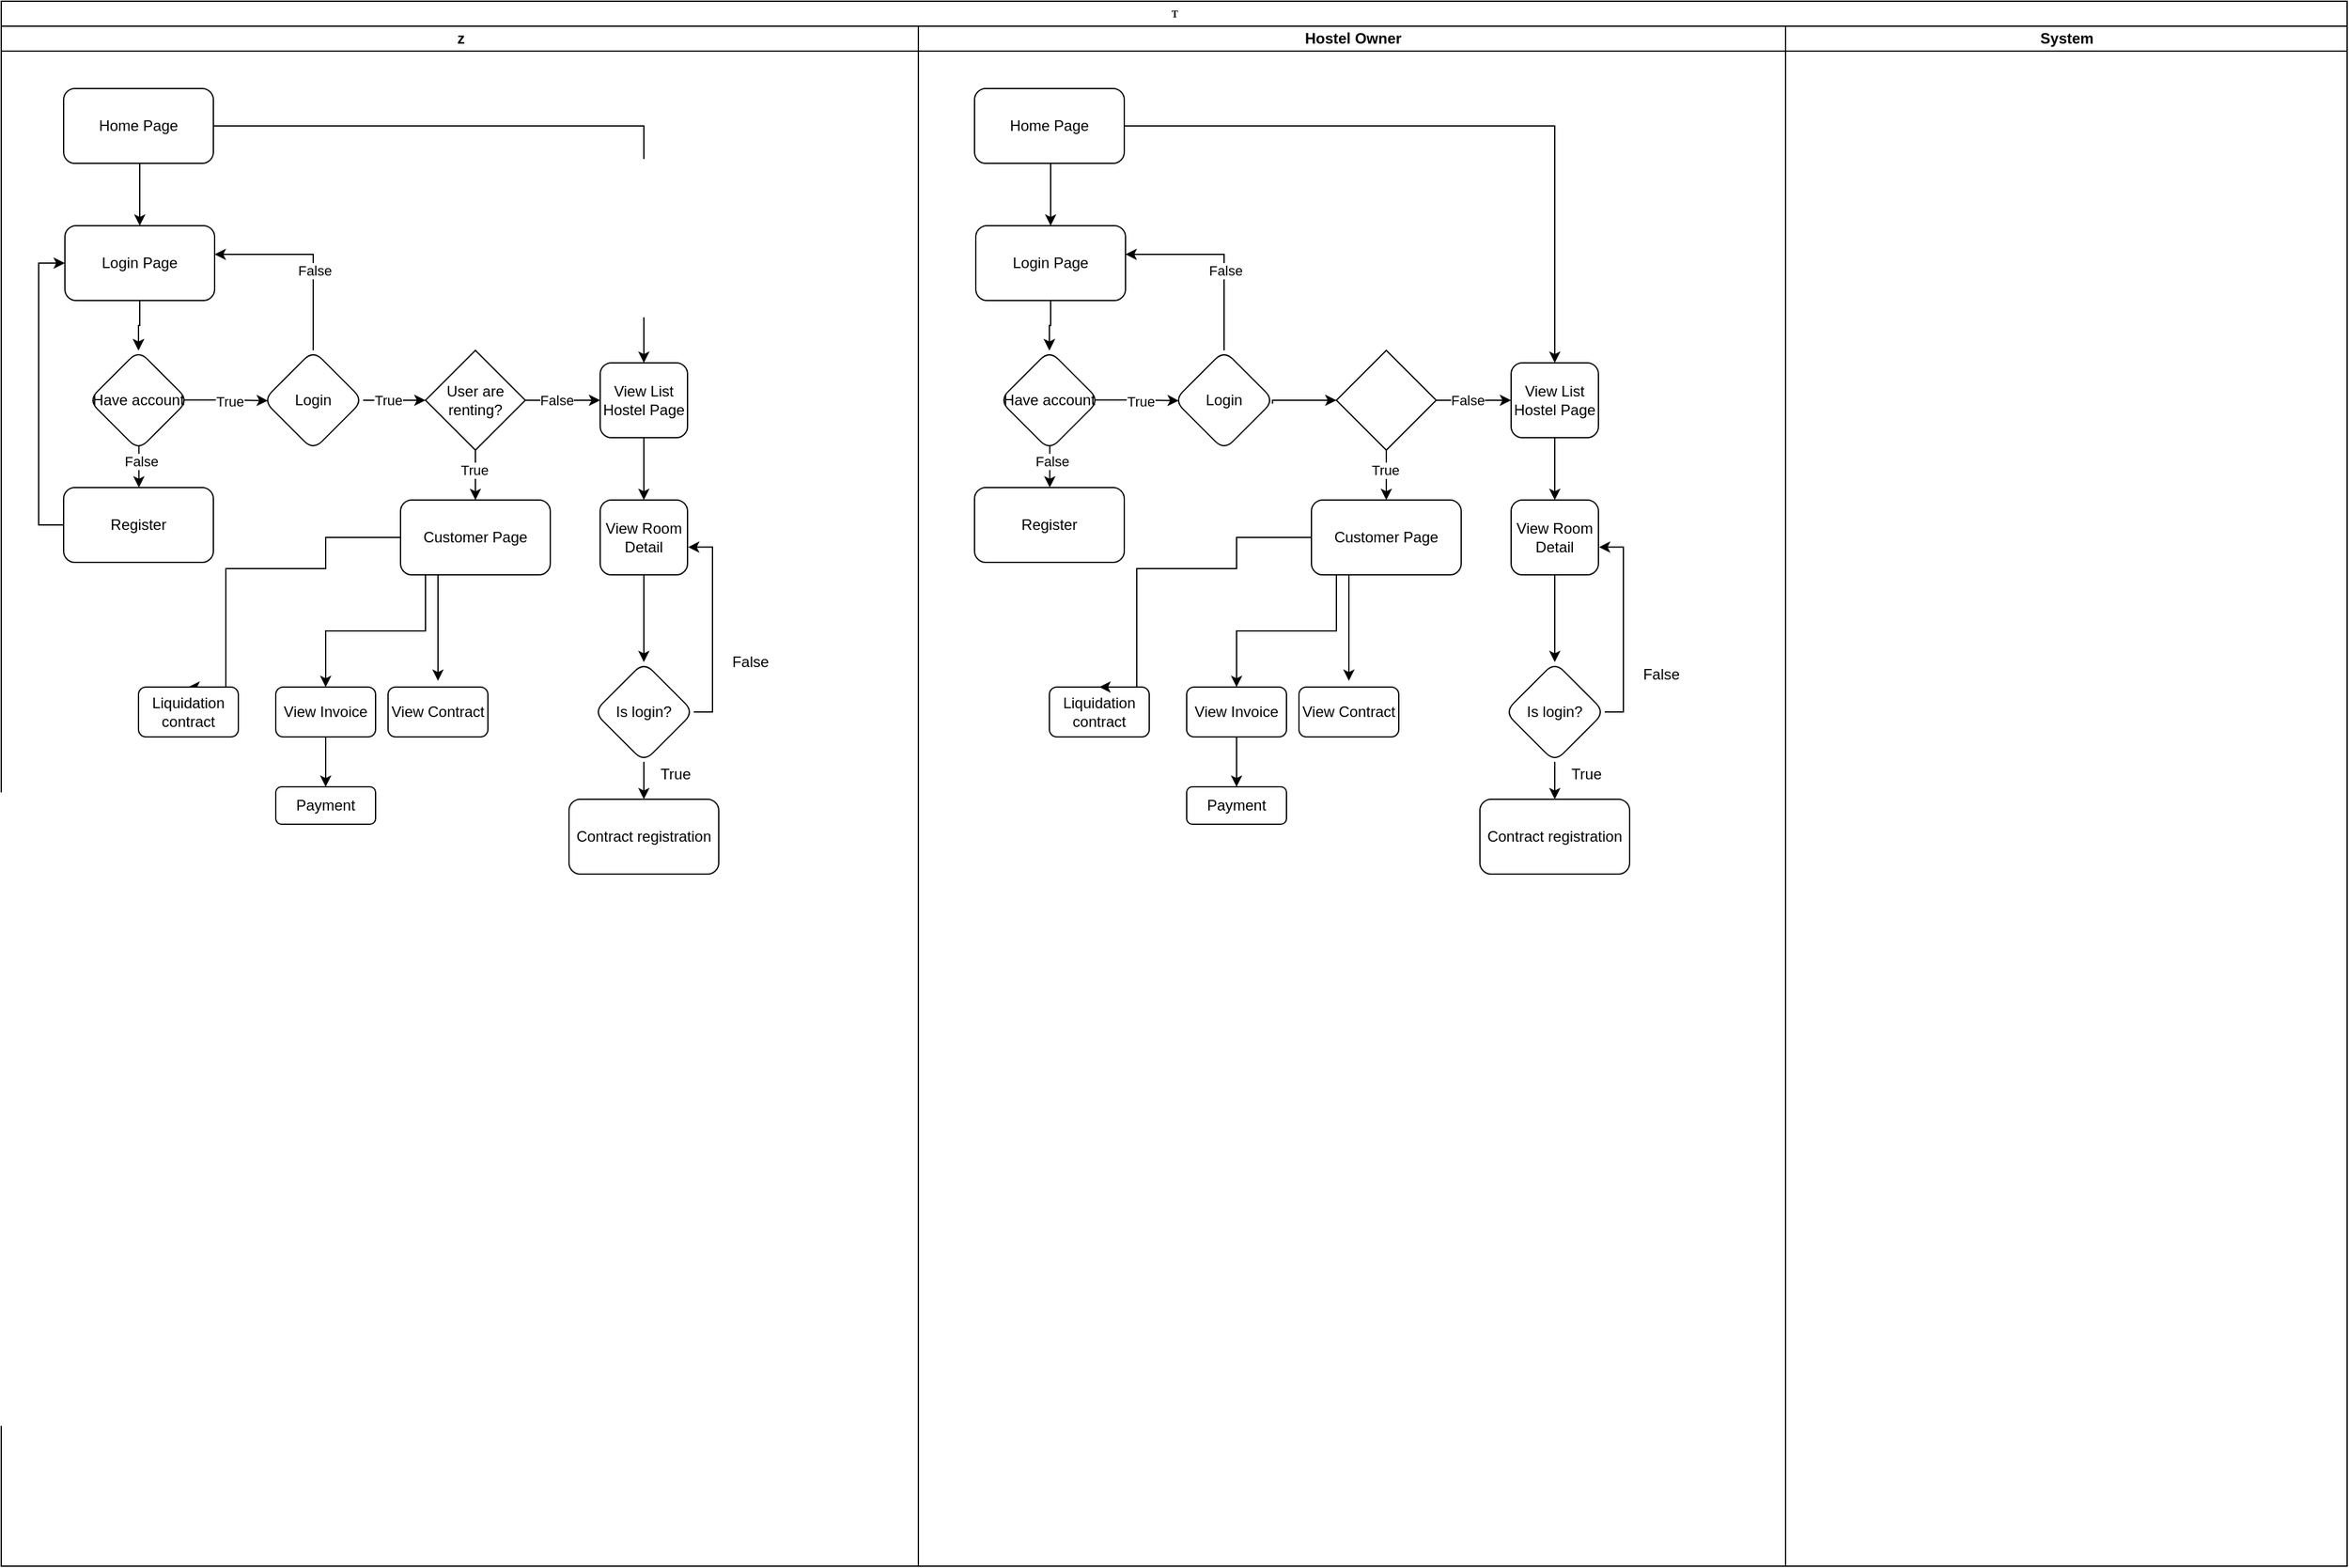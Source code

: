 <mxfile version="18.1.3" type="github">
  <diagram name="Page-1" id="74e2e168-ea6b-b213-b513-2b3c1d86103e">
    <mxGraphModel dx="1597" dy="855" grid="1" gridSize="10" guides="1" tooltips="1" connect="1" arrows="1" fold="1" page="1" pageScale="1" pageWidth="1100" pageHeight="850" background="none" math="0" shadow="0">
      <root>
        <mxCell id="0" />
        <mxCell id="1" parent="0" />
        <mxCell id="77e6c97f196da883-1" value="T" style="swimlane;html=1;childLayout=stackLayout;startSize=20;rounded=0;shadow=0;labelBackgroundColor=none;strokeWidth=1;fontFamily=Verdana;fontSize=8;align=center;" parent="1" vertex="1">
          <mxGeometry x="60" y="70" width="1880" height="1255" as="geometry" />
        </mxCell>
        <mxCell id="77e6c97f196da883-2" value="z" style="swimlane;html=1;startSize=20;" parent="77e6c97f196da883-1" vertex="1">
          <mxGeometry y="20" width="735" height="1235" as="geometry" />
        </mxCell>
        <mxCell id="9BARUu-tl_-qh7yAwLgt-4" value="" style="edgeStyle=orthogonalEdgeStyle;rounded=0;orthogonalLoop=1;jettySize=auto;html=1;" edge="1" parent="77e6c97f196da883-2" source="9BARUu-tl_-qh7yAwLgt-2" target="9BARUu-tl_-qh7yAwLgt-3">
          <mxGeometry relative="1" as="geometry">
            <Array as="points">
              <mxPoint x="111" y="125" />
              <mxPoint x="111" y="125" />
            </Array>
          </mxGeometry>
        </mxCell>
        <mxCell id="9BARUu-tl_-qh7yAwLgt-33" style="edgeStyle=orthogonalEdgeStyle;rounded=0;orthogonalLoop=1;jettySize=auto;html=1;entryX=0.5;entryY=0;entryDx=0;entryDy=0;exitX=1;exitY=0.5;exitDx=0;exitDy=0;verticalAlign=middle;horizontal=0;" edge="1" parent="77e6c97f196da883-2" source="9BARUu-tl_-qh7yAwLgt-2" target="9BARUu-tl_-qh7yAwLgt-26">
          <mxGeometry relative="1" as="geometry" />
        </mxCell>
        <mxCell id="9BARUu-tl_-qh7yAwLgt-2" value="Home Page" style="rounded=1;whiteSpace=wrap;html=1;" vertex="1" parent="77e6c97f196da883-2">
          <mxGeometry x="50" y="50" width="120" height="60" as="geometry" />
        </mxCell>
        <mxCell id="9BARUu-tl_-qh7yAwLgt-11" value="" style="edgeStyle=orthogonalEdgeStyle;rounded=0;orthogonalLoop=1;jettySize=auto;html=1;" edge="1" parent="77e6c97f196da883-2" source="9BARUu-tl_-qh7yAwLgt-3" target="9BARUu-tl_-qh7yAwLgt-10">
          <mxGeometry relative="1" as="geometry" />
        </mxCell>
        <mxCell id="9BARUu-tl_-qh7yAwLgt-18" value="" style="edgeStyle=orthogonalEdgeStyle;rounded=0;orthogonalLoop=1;jettySize=auto;html=1;" edge="1" parent="77e6c97f196da883-2" source="9BARUu-tl_-qh7yAwLgt-3" target="9BARUu-tl_-qh7yAwLgt-10">
          <mxGeometry relative="1" as="geometry" />
        </mxCell>
        <mxCell id="9BARUu-tl_-qh7yAwLgt-3" value="Login Page" style="whiteSpace=wrap;html=1;rounded=1;" vertex="1" parent="77e6c97f196da883-2">
          <mxGeometry x="51" y="160" width="120" height="60" as="geometry" />
        </mxCell>
        <mxCell id="9BARUu-tl_-qh7yAwLgt-15" value="" style="edgeStyle=orthogonalEdgeStyle;rounded=0;orthogonalLoop=1;jettySize=auto;html=1;exitX=0.95;exitY=0.497;exitDx=0;exitDy=0;exitPerimeter=0;entryX=0.046;entryY=0.504;entryDx=0;entryDy=0;entryPerimeter=0;" edge="1" parent="77e6c97f196da883-2" source="9BARUu-tl_-qh7yAwLgt-10" target="9BARUu-tl_-qh7yAwLgt-14">
          <mxGeometry relative="1" as="geometry">
            <Array as="points" />
          </mxGeometry>
        </mxCell>
        <mxCell id="9BARUu-tl_-qh7yAwLgt-89" value="True" style="edgeLabel;html=1;align=center;verticalAlign=middle;resizable=0;points=[];" vertex="1" connectable="0" parent="9BARUu-tl_-qh7yAwLgt-15">
          <mxGeometry x="0.094" relative="1" as="geometry">
            <mxPoint as="offset" />
          </mxGeometry>
        </mxCell>
        <mxCell id="9BARUu-tl_-qh7yAwLgt-17" value="" style="edgeStyle=orthogonalEdgeStyle;rounded=0;orthogonalLoop=1;jettySize=auto;html=1;exitX=0.504;exitY=0.955;exitDx=0;exitDy=0;exitPerimeter=0;" edge="1" parent="77e6c97f196da883-2" source="9BARUu-tl_-qh7yAwLgt-10" target="9BARUu-tl_-qh7yAwLgt-16">
          <mxGeometry relative="1" as="geometry">
            <Array as="points">
              <mxPoint x="110" y="345" />
              <mxPoint x="110" y="345" />
            </Array>
          </mxGeometry>
        </mxCell>
        <mxCell id="9BARUu-tl_-qh7yAwLgt-91" value="False" style="edgeLabel;html=1;align=center;verticalAlign=middle;resizable=0;points=[];" vertex="1" connectable="0" parent="9BARUu-tl_-qh7yAwLgt-17">
          <mxGeometry x="-0.248" y="1" relative="1" as="geometry">
            <mxPoint as="offset" />
          </mxGeometry>
        </mxCell>
        <mxCell id="9BARUu-tl_-qh7yAwLgt-10" value="Have account" style="rhombus;whiteSpace=wrap;html=1;rounded=1;" vertex="1" parent="77e6c97f196da883-2">
          <mxGeometry x="70" y="260" width="80" height="80" as="geometry" />
        </mxCell>
        <mxCell id="9BARUu-tl_-qh7yAwLgt-138" style="edgeStyle=entityRelationEdgeStyle;rounded=0;orthogonalLoop=1;jettySize=auto;html=1;exitX=1;exitY=0.5;exitDx=0;exitDy=0;entryX=0;entryY=0.5;entryDx=0;entryDy=0;" edge="1" parent="77e6c97f196da883-2" source="9BARUu-tl_-qh7yAwLgt-14" target="9BARUu-tl_-qh7yAwLgt-37">
          <mxGeometry relative="1" as="geometry">
            <mxPoint x="280" y="300" as="sourcePoint" />
          </mxGeometry>
        </mxCell>
        <mxCell id="9BARUu-tl_-qh7yAwLgt-139" value="True" style="edgeLabel;html=1;align=center;verticalAlign=middle;resizable=0;points=[];" vertex="1" connectable="0" parent="9BARUu-tl_-qh7yAwLgt-138">
          <mxGeometry x="-0.798" y="2" relative="1" as="geometry">
            <mxPoint x="13" y="2" as="offset" />
          </mxGeometry>
        </mxCell>
        <mxCell id="9BARUu-tl_-qh7yAwLgt-14" value="Login" style="rhombus;whiteSpace=wrap;html=1;rounded=1;" vertex="1" parent="77e6c97f196da883-2">
          <mxGeometry x="210" y="260" width="80" height="80" as="geometry" />
        </mxCell>
        <mxCell id="9BARUu-tl_-qh7yAwLgt-25" style="edgeStyle=orthogonalEdgeStyle;rounded=0;orthogonalLoop=1;jettySize=auto;html=1;entryX=0;entryY=0.5;entryDx=0;entryDy=0;" edge="1" parent="77e6c97f196da883-2" source="9BARUu-tl_-qh7yAwLgt-16" target="9BARUu-tl_-qh7yAwLgt-3">
          <mxGeometry relative="1" as="geometry">
            <mxPoint x="50" y="200" as="targetPoint" />
            <Array as="points">
              <mxPoint x="30" y="400" />
              <mxPoint x="30" y="190" />
            </Array>
          </mxGeometry>
        </mxCell>
        <mxCell id="9BARUu-tl_-qh7yAwLgt-16" value="Register" style="whiteSpace=wrap;html=1;rounded=1;" vertex="1" parent="77e6c97f196da883-2">
          <mxGeometry x="50" y="370" width="120" height="60" as="geometry" />
        </mxCell>
        <mxCell id="9BARUu-tl_-qh7yAwLgt-53" value="" style="rounded=0;orthogonalLoop=1;jettySize=auto;html=1;edgeStyle=orthogonalEdgeStyle;curved=1;" edge="1" parent="77e6c97f196da883-2" source="9BARUu-tl_-qh7yAwLgt-26" target="9BARUu-tl_-qh7yAwLgt-52">
          <mxGeometry relative="1" as="geometry" />
        </mxCell>
        <mxCell id="9BARUu-tl_-qh7yAwLgt-26" value="View List Hostel Page" style="whiteSpace=wrap;html=1;rounded=1;" vertex="1" parent="77e6c97f196da883-2">
          <mxGeometry x="480" y="270" width="70" height="60" as="geometry" />
        </mxCell>
        <mxCell id="9BARUu-tl_-qh7yAwLgt-31" style="edgeStyle=orthogonalEdgeStyle;rounded=0;orthogonalLoop=1;jettySize=auto;html=1;exitX=0.5;exitY=0;exitDx=0;exitDy=0;" edge="1" parent="77e6c97f196da883-2" source="9BARUu-tl_-qh7yAwLgt-14" target="9BARUu-tl_-qh7yAwLgt-3">
          <mxGeometry relative="1" as="geometry">
            <mxPoint x="250" y="190" as="targetPoint" />
            <Array as="points">
              <mxPoint x="250" y="183" />
            </Array>
          </mxGeometry>
        </mxCell>
        <mxCell id="9BARUu-tl_-qh7yAwLgt-82" value="False" style="edgeLabel;html=1;align=center;verticalAlign=middle;resizable=0;points=[];" vertex="1" connectable="0" parent="9BARUu-tl_-qh7yAwLgt-31">
          <mxGeometry x="-0.182" y="-1" relative="1" as="geometry">
            <mxPoint as="offset" />
          </mxGeometry>
        </mxCell>
        <mxCell id="9BARUu-tl_-qh7yAwLgt-42" value="" style="edgeStyle=orthogonalEdgeStyle;rounded=0;orthogonalLoop=1;jettySize=auto;html=1;" edge="1" parent="77e6c97f196da883-2" source="9BARUu-tl_-qh7yAwLgt-37" target="9BARUu-tl_-qh7yAwLgt-41">
          <mxGeometry relative="1" as="geometry">
            <Array as="points">
              <mxPoint x="380" y="345" />
              <mxPoint x="380" y="345" />
            </Array>
          </mxGeometry>
        </mxCell>
        <mxCell id="9BARUu-tl_-qh7yAwLgt-94" value="True" style="edgeLabel;html=1;align=center;verticalAlign=middle;resizable=0;points=[];" vertex="1" connectable="0" parent="9BARUu-tl_-qh7yAwLgt-42">
          <mxGeometry x="-0.219" y="-1" relative="1" as="geometry">
            <mxPoint as="offset" />
          </mxGeometry>
        </mxCell>
        <mxCell id="9BARUu-tl_-qh7yAwLgt-48" value="" style="edgeStyle=orthogonalEdgeStyle;rounded=0;orthogonalLoop=1;jettySize=auto;html=1;" edge="1" parent="77e6c97f196da883-2" source="9BARUu-tl_-qh7yAwLgt-37">
          <mxGeometry relative="1" as="geometry">
            <mxPoint x="480" y="300" as="targetPoint" />
          </mxGeometry>
        </mxCell>
        <mxCell id="9BARUu-tl_-qh7yAwLgt-93" value="False" style="edgeLabel;html=1;align=center;verticalAlign=middle;resizable=0;points=[];" vertex="1" connectable="0" parent="9BARUu-tl_-qh7yAwLgt-48">
          <mxGeometry x="-0.175" relative="1" as="geometry">
            <mxPoint as="offset" />
          </mxGeometry>
        </mxCell>
        <mxCell id="9BARUu-tl_-qh7yAwLgt-37" value="User are renting?" style="rhombus;whiteSpace=wrap;html=1;" vertex="1" parent="77e6c97f196da883-2">
          <mxGeometry x="340" y="260" width="80" height="80" as="geometry" />
        </mxCell>
        <mxCell id="9BARUu-tl_-qh7yAwLgt-68" value="" style="edgeStyle=orthogonalEdgeStyle;rounded=0;orthogonalLoop=1;jettySize=auto;html=1;entryX=0.5;entryY=0;entryDx=0;entryDy=0;" edge="1" parent="77e6c97f196da883-2" source="9BARUu-tl_-qh7yAwLgt-41" target="9BARUu-tl_-qh7yAwLgt-72">
          <mxGeometry relative="1" as="geometry">
            <mxPoint x="210" y="485" as="targetPoint" />
            <Array as="points">
              <mxPoint x="260" y="410" />
              <mxPoint x="260" y="435" />
              <mxPoint x="180" y="435" />
            </Array>
          </mxGeometry>
        </mxCell>
        <mxCell id="9BARUu-tl_-qh7yAwLgt-75" value="" style="edgeStyle=orthogonalEdgeStyle;rounded=0;orthogonalLoop=1;jettySize=auto;html=1;" edge="1" parent="77e6c97f196da883-2" source="9BARUu-tl_-qh7yAwLgt-41">
          <mxGeometry relative="1" as="geometry">
            <mxPoint x="350" y="525" as="targetPoint" />
            <Array as="points">
              <mxPoint x="350" y="525" />
            </Array>
          </mxGeometry>
        </mxCell>
        <mxCell id="9BARUu-tl_-qh7yAwLgt-76" style="edgeStyle=orthogonalEdgeStyle;rounded=0;orthogonalLoop=1;jettySize=auto;html=1;exitX=0.25;exitY=1;exitDx=0;exitDy=0;" edge="1" parent="77e6c97f196da883-2" source="9BARUu-tl_-qh7yAwLgt-41" target="9BARUu-tl_-qh7yAwLgt-67">
          <mxGeometry relative="1" as="geometry">
            <Array as="points">
              <mxPoint x="340" y="440" />
              <mxPoint x="340" y="485" />
              <mxPoint x="260" y="485" />
            </Array>
          </mxGeometry>
        </mxCell>
        <mxCell id="9BARUu-tl_-qh7yAwLgt-41" value="Customer Page" style="rounded=1;whiteSpace=wrap;html=1;" vertex="1" parent="77e6c97f196da883-2">
          <mxGeometry x="320" y="380" width="120" height="60" as="geometry" />
        </mxCell>
        <mxCell id="9BARUu-tl_-qh7yAwLgt-43" value="Payment" style="rounded=1;whiteSpace=wrap;html=1;" vertex="1" parent="77e6c97f196da883-2">
          <mxGeometry x="220" y="610" width="80" height="30" as="geometry" />
        </mxCell>
        <mxCell id="9BARUu-tl_-qh7yAwLgt-57" value="" style="edgeStyle=orthogonalEdgeStyle;rounded=0;orthogonalLoop=1;jettySize=auto;html=1;" edge="1" parent="77e6c97f196da883-2" source="9BARUu-tl_-qh7yAwLgt-52" target="9BARUu-tl_-qh7yAwLgt-56">
          <mxGeometry relative="1" as="geometry" />
        </mxCell>
        <mxCell id="9BARUu-tl_-qh7yAwLgt-52" value="View Room Detail" style="whiteSpace=wrap;html=1;rounded=1;" vertex="1" parent="77e6c97f196da883-2">
          <mxGeometry x="480" y="380" width="70" height="60" as="geometry" />
        </mxCell>
        <mxCell id="9BARUu-tl_-qh7yAwLgt-59" value="" style="edgeStyle=orthogonalEdgeStyle;rounded=0;orthogonalLoop=1;jettySize=auto;html=1;entryX=1.006;entryY=0.63;entryDx=0;entryDy=0;entryPerimeter=0;" edge="1" parent="77e6c97f196da883-2" source="9BARUu-tl_-qh7yAwLgt-56" target="9BARUu-tl_-qh7yAwLgt-52">
          <mxGeometry relative="1" as="geometry">
            <mxPoint x="590" y="415" as="targetPoint" />
            <Array as="points">
              <mxPoint x="570" y="550" />
              <mxPoint x="570" y="418" />
            </Array>
          </mxGeometry>
        </mxCell>
        <mxCell id="9BARUu-tl_-qh7yAwLgt-63" value="" style="edgeStyle=orthogonalEdgeStyle;rounded=0;orthogonalLoop=1;jettySize=auto;html=1;" edge="1" parent="77e6c97f196da883-2" source="9BARUu-tl_-qh7yAwLgt-56" target="9BARUu-tl_-qh7yAwLgt-62">
          <mxGeometry relative="1" as="geometry" />
        </mxCell>
        <mxCell id="9BARUu-tl_-qh7yAwLgt-56" value="Is login?" style="rhombus;whiteSpace=wrap;html=1;rounded=1;" vertex="1" parent="77e6c97f196da883-2">
          <mxGeometry x="475" y="510" width="80" height="80" as="geometry" />
        </mxCell>
        <mxCell id="9BARUu-tl_-qh7yAwLgt-62" value="Contract registration" style="whiteSpace=wrap;html=1;rounded=1;" vertex="1" parent="77e6c97f196da883-2">
          <mxGeometry x="455" y="620" width="120" height="60" as="geometry" />
        </mxCell>
        <mxCell id="9BARUu-tl_-qh7yAwLgt-66" value="True" style="text;html=1;align=center;verticalAlign=middle;resizable=0;points=[];autosize=1;strokeColor=none;fillColor=none;" vertex="1" parent="77e6c97f196da883-2">
          <mxGeometry x="520" y="590" width="40" height="20" as="geometry" />
        </mxCell>
        <mxCell id="9BARUu-tl_-qh7yAwLgt-69" value="" style="edgeStyle=orthogonalEdgeStyle;rounded=0;orthogonalLoop=1;jettySize=auto;html=1;" edge="1" parent="77e6c97f196da883-2" source="9BARUu-tl_-qh7yAwLgt-67" target="9BARUu-tl_-qh7yAwLgt-43">
          <mxGeometry relative="1" as="geometry" />
        </mxCell>
        <mxCell id="9BARUu-tl_-qh7yAwLgt-67" value="View Invoice" style="rounded=1;whiteSpace=wrap;html=1;" vertex="1" parent="77e6c97f196da883-2">
          <mxGeometry x="220" y="530" width="80" height="40" as="geometry" />
        </mxCell>
        <mxCell id="9BARUu-tl_-qh7yAwLgt-71" value="View Contract" style="rounded=1;whiteSpace=wrap;html=1;" vertex="1" parent="77e6c97f196da883-2">
          <mxGeometry x="310" y="530" width="80" height="40" as="geometry" />
        </mxCell>
        <mxCell id="9BARUu-tl_-qh7yAwLgt-72" value="Liquidation contract" style="rounded=1;whiteSpace=wrap;html=1;" vertex="1" parent="77e6c97f196da883-2">
          <mxGeometry x="110" y="530" width="80" height="40" as="geometry" />
        </mxCell>
        <mxCell id="77e6c97f196da883-3" value="Hostel Owner" style="swimlane;html=1;startSize=20;" parent="77e6c97f196da883-1" vertex="1">
          <mxGeometry x="735" y="20" width="695" height="1235" as="geometry" />
        </mxCell>
        <mxCell id="9BARUu-tl_-qh7yAwLgt-100" value="Home Page" style="rounded=1;whiteSpace=wrap;html=1;" vertex="1" parent="77e6c97f196da883-3">
          <mxGeometry x="45" y="50" width="120" height="60" as="geometry" />
        </mxCell>
        <mxCell id="9BARUu-tl_-qh7yAwLgt-103" value="Login Page" style="whiteSpace=wrap;html=1;rounded=1;" vertex="1" parent="77e6c97f196da883-3">
          <mxGeometry x="46" y="160" width="120" height="60" as="geometry" />
        </mxCell>
        <mxCell id="9BARUu-tl_-qh7yAwLgt-98" value="" style="edgeStyle=orthogonalEdgeStyle;rounded=0;orthogonalLoop=1;jettySize=auto;html=1;" edge="1" parent="77e6c97f196da883-3" source="9BARUu-tl_-qh7yAwLgt-100" target="9BARUu-tl_-qh7yAwLgt-103">
          <mxGeometry relative="1" as="geometry">
            <Array as="points">
              <mxPoint x="106" y="125" />
              <mxPoint x="106" y="125" />
            </Array>
          </mxGeometry>
        </mxCell>
        <mxCell id="9BARUu-tl_-qh7yAwLgt-108" value="Have account" style="rhombus;whiteSpace=wrap;html=1;rounded=1;" vertex="1" parent="77e6c97f196da883-3">
          <mxGeometry x="65" y="260" width="80" height="80" as="geometry" />
        </mxCell>
        <mxCell id="9BARUu-tl_-qh7yAwLgt-101" value="" style="edgeStyle=orthogonalEdgeStyle;rounded=0;orthogonalLoop=1;jettySize=auto;html=1;" edge="1" parent="77e6c97f196da883-3" source="9BARUu-tl_-qh7yAwLgt-103" target="9BARUu-tl_-qh7yAwLgt-108">
          <mxGeometry relative="1" as="geometry" />
        </mxCell>
        <mxCell id="9BARUu-tl_-qh7yAwLgt-102" value="" style="edgeStyle=orthogonalEdgeStyle;rounded=0;orthogonalLoop=1;jettySize=auto;html=1;" edge="1" parent="77e6c97f196da883-3" source="9BARUu-tl_-qh7yAwLgt-103" target="9BARUu-tl_-qh7yAwLgt-108">
          <mxGeometry relative="1" as="geometry" />
        </mxCell>
        <mxCell id="9BARUu-tl_-qh7yAwLgt-109" value="Login" style="rhombus;whiteSpace=wrap;html=1;rounded=1;" vertex="1" parent="77e6c97f196da883-3">
          <mxGeometry x="205" y="260" width="80" height="80" as="geometry" />
        </mxCell>
        <mxCell id="9BARUu-tl_-qh7yAwLgt-104" value="" style="edgeStyle=orthogonalEdgeStyle;rounded=0;orthogonalLoop=1;jettySize=auto;html=1;exitX=0.95;exitY=0.497;exitDx=0;exitDy=0;exitPerimeter=0;entryX=0.046;entryY=0.504;entryDx=0;entryDy=0;entryPerimeter=0;" edge="1" parent="77e6c97f196da883-3" source="9BARUu-tl_-qh7yAwLgt-108" target="9BARUu-tl_-qh7yAwLgt-109">
          <mxGeometry relative="1" as="geometry">
            <Array as="points" />
          </mxGeometry>
        </mxCell>
        <mxCell id="9BARUu-tl_-qh7yAwLgt-105" value="True" style="edgeLabel;html=1;align=center;verticalAlign=middle;resizable=0;points=[];" vertex="1" connectable="0" parent="9BARUu-tl_-qh7yAwLgt-104">
          <mxGeometry x="0.094" relative="1" as="geometry">
            <mxPoint as="offset" />
          </mxGeometry>
        </mxCell>
        <mxCell id="9BARUu-tl_-qh7yAwLgt-110" value="Register" style="whiteSpace=wrap;html=1;rounded=1;" vertex="1" parent="77e6c97f196da883-3">
          <mxGeometry x="45" y="370" width="120" height="60" as="geometry" />
        </mxCell>
        <mxCell id="9BARUu-tl_-qh7yAwLgt-106" value="" style="edgeStyle=orthogonalEdgeStyle;rounded=0;orthogonalLoop=1;jettySize=auto;html=1;exitX=0.504;exitY=0.955;exitDx=0;exitDy=0;exitPerimeter=0;" edge="1" parent="77e6c97f196da883-3" source="9BARUu-tl_-qh7yAwLgt-108" target="9BARUu-tl_-qh7yAwLgt-110">
          <mxGeometry relative="1" as="geometry">
            <Array as="points">
              <mxPoint x="105" y="345" />
              <mxPoint x="105" y="345" />
            </Array>
          </mxGeometry>
        </mxCell>
        <mxCell id="9BARUu-tl_-qh7yAwLgt-107" value="False" style="edgeLabel;html=1;align=center;verticalAlign=middle;resizable=0;points=[];" vertex="1" connectable="0" parent="9BARUu-tl_-qh7yAwLgt-106">
          <mxGeometry x="-0.248" y="1" relative="1" as="geometry">
            <mxPoint as="offset" />
          </mxGeometry>
        </mxCell>
        <mxCell id="9BARUu-tl_-qh7yAwLgt-112" value="View List Hostel Page" style="whiteSpace=wrap;html=1;rounded=1;" vertex="1" parent="77e6c97f196da883-3">
          <mxGeometry x="475" y="270" width="70" height="60" as="geometry" />
        </mxCell>
        <mxCell id="9BARUu-tl_-qh7yAwLgt-99" style="edgeStyle=orthogonalEdgeStyle;rounded=0;orthogonalLoop=1;jettySize=auto;html=1;entryX=0.5;entryY=0;entryDx=0;entryDy=0;exitX=1;exitY=0.5;exitDx=0;exitDy=0;verticalAlign=middle;horizontal=0;" edge="1" parent="77e6c97f196da883-3" source="9BARUu-tl_-qh7yAwLgt-100" target="9BARUu-tl_-qh7yAwLgt-112">
          <mxGeometry relative="1" as="geometry" />
        </mxCell>
        <mxCell id="9BARUu-tl_-qh7yAwLgt-113" value="" style="edgeStyle=orthogonalEdgeStyle;rounded=0;orthogonalLoop=1;jettySize=auto;html=1;exitX=-0.03;exitY=1.14;exitDx=0;exitDy=0;exitPerimeter=0;" edge="1" parent="77e6c97f196da883-3" target="9BARUu-tl_-qh7yAwLgt-120">
          <mxGeometry relative="1" as="geometry">
            <mxPoint x="283.8" y="302.8" as="sourcePoint" />
            <Array as="points">
              <mxPoint x="284" y="300" />
              <mxPoint x="345" y="300" />
              <mxPoint x="345" y="325" />
            </Array>
          </mxGeometry>
        </mxCell>
        <mxCell id="9BARUu-tl_-qh7yAwLgt-114" style="edgeStyle=orthogonalEdgeStyle;rounded=0;orthogonalLoop=1;jettySize=auto;html=1;exitX=0.5;exitY=0;exitDx=0;exitDy=0;" edge="1" parent="77e6c97f196da883-3" source="9BARUu-tl_-qh7yAwLgt-109" target="9BARUu-tl_-qh7yAwLgt-103">
          <mxGeometry relative="1" as="geometry">
            <mxPoint x="185" y="110" as="targetPoint" />
            <Array as="points">
              <mxPoint x="245" y="183" />
            </Array>
          </mxGeometry>
        </mxCell>
        <mxCell id="9BARUu-tl_-qh7yAwLgt-115" value="False" style="edgeLabel;html=1;align=center;verticalAlign=middle;resizable=0;points=[];" vertex="1" connectable="0" parent="9BARUu-tl_-qh7yAwLgt-114">
          <mxGeometry x="-0.182" y="-1" relative="1" as="geometry">
            <mxPoint as="offset" />
          </mxGeometry>
        </mxCell>
        <mxCell id="9BARUu-tl_-qh7yAwLgt-118" value="" style="edgeStyle=orthogonalEdgeStyle;rounded=0;orthogonalLoop=1;jettySize=auto;html=1;" edge="1" parent="77e6c97f196da883-3" source="9BARUu-tl_-qh7yAwLgt-120">
          <mxGeometry relative="1" as="geometry">
            <mxPoint x="475" y="300" as="targetPoint" />
          </mxGeometry>
        </mxCell>
        <mxCell id="9BARUu-tl_-qh7yAwLgt-119" value="False" style="edgeLabel;html=1;align=center;verticalAlign=middle;resizable=0;points=[];" vertex="1" connectable="0" parent="9BARUu-tl_-qh7yAwLgt-118">
          <mxGeometry x="-0.175" relative="1" as="geometry">
            <mxPoint as="offset" />
          </mxGeometry>
        </mxCell>
        <mxCell id="9BARUu-tl_-qh7yAwLgt-120" value="" style="rhombus;whiteSpace=wrap;html=1;" vertex="1" parent="77e6c97f196da883-3">
          <mxGeometry x="335" y="260" width="80" height="80" as="geometry" />
        </mxCell>
        <mxCell id="9BARUu-tl_-qh7yAwLgt-122" value="" style="edgeStyle=orthogonalEdgeStyle;rounded=0;orthogonalLoop=1;jettySize=auto;html=1;" edge="1" parent="77e6c97f196da883-3" source="9BARUu-tl_-qh7yAwLgt-124">
          <mxGeometry relative="1" as="geometry">
            <mxPoint x="345" y="525" as="targetPoint" />
            <Array as="points">
              <mxPoint x="345" y="525" />
            </Array>
          </mxGeometry>
        </mxCell>
        <mxCell id="9BARUu-tl_-qh7yAwLgt-124" value="Customer Page" style="rounded=1;whiteSpace=wrap;html=1;" vertex="1" parent="77e6c97f196da883-3">
          <mxGeometry x="315" y="380" width="120" height="60" as="geometry" />
        </mxCell>
        <mxCell id="9BARUu-tl_-qh7yAwLgt-116" value="" style="edgeStyle=orthogonalEdgeStyle;rounded=0;orthogonalLoop=1;jettySize=auto;html=1;" edge="1" parent="77e6c97f196da883-3" source="9BARUu-tl_-qh7yAwLgt-120" target="9BARUu-tl_-qh7yAwLgt-124">
          <mxGeometry relative="1" as="geometry">
            <Array as="points">
              <mxPoint x="375" y="345" />
              <mxPoint x="375" y="345" />
            </Array>
          </mxGeometry>
        </mxCell>
        <mxCell id="9BARUu-tl_-qh7yAwLgt-117" value="True" style="edgeLabel;html=1;align=center;verticalAlign=middle;resizable=0;points=[];" vertex="1" connectable="0" parent="9BARUu-tl_-qh7yAwLgt-116">
          <mxGeometry x="-0.219" y="-1" relative="1" as="geometry">
            <mxPoint as="offset" />
          </mxGeometry>
        </mxCell>
        <mxCell id="9BARUu-tl_-qh7yAwLgt-125" value="Payment" style="rounded=1;whiteSpace=wrap;html=1;" vertex="1" parent="77e6c97f196da883-3">
          <mxGeometry x="215" y="610" width="80" height="30" as="geometry" />
        </mxCell>
        <mxCell id="9BARUu-tl_-qh7yAwLgt-127" value="View Room Detail" style="whiteSpace=wrap;html=1;rounded=1;" vertex="1" parent="77e6c97f196da883-3">
          <mxGeometry x="475" y="380" width="70" height="60" as="geometry" />
        </mxCell>
        <mxCell id="9BARUu-tl_-qh7yAwLgt-111" value="" style="rounded=0;orthogonalLoop=1;jettySize=auto;html=1;edgeStyle=orthogonalEdgeStyle;curved=1;" edge="1" parent="77e6c97f196da883-3" source="9BARUu-tl_-qh7yAwLgt-112" target="9BARUu-tl_-qh7yAwLgt-127">
          <mxGeometry relative="1" as="geometry" />
        </mxCell>
        <mxCell id="9BARUu-tl_-qh7yAwLgt-128" value="" style="edgeStyle=orthogonalEdgeStyle;rounded=0;orthogonalLoop=1;jettySize=auto;html=1;entryX=1.006;entryY=0.63;entryDx=0;entryDy=0;entryPerimeter=0;" edge="1" parent="77e6c97f196da883-3" source="9BARUu-tl_-qh7yAwLgt-130" target="9BARUu-tl_-qh7yAwLgt-127">
          <mxGeometry relative="1" as="geometry">
            <mxPoint x="525" y="335" as="targetPoint" />
            <Array as="points">
              <mxPoint x="565" y="550" />
              <mxPoint x="565" y="418" />
            </Array>
          </mxGeometry>
        </mxCell>
        <mxCell id="9BARUu-tl_-qh7yAwLgt-130" value="Is login?" style="rhombus;whiteSpace=wrap;html=1;rounded=1;" vertex="1" parent="77e6c97f196da883-3">
          <mxGeometry x="470" y="510" width="80" height="80" as="geometry" />
        </mxCell>
        <mxCell id="9BARUu-tl_-qh7yAwLgt-126" value="" style="edgeStyle=orthogonalEdgeStyle;rounded=0;orthogonalLoop=1;jettySize=auto;html=1;" edge="1" parent="77e6c97f196da883-3" source="9BARUu-tl_-qh7yAwLgt-127" target="9BARUu-tl_-qh7yAwLgt-130">
          <mxGeometry relative="1" as="geometry" />
        </mxCell>
        <mxCell id="9BARUu-tl_-qh7yAwLgt-131" value="Contract registration" style="whiteSpace=wrap;html=1;rounded=1;" vertex="1" parent="77e6c97f196da883-3">
          <mxGeometry x="450" y="620" width="120" height="60" as="geometry" />
        </mxCell>
        <mxCell id="9BARUu-tl_-qh7yAwLgt-129" value="" style="edgeStyle=orthogonalEdgeStyle;rounded=0;orthogonalLoop=1;jettySize=auto;html=1;" edge="1" parent="77e6c97f196da883-3" source="9BARUu-tl_-qh7yAwLgt-130" target="9BARUu-tl_-qh7yAwLgt-131">
          <mxGeometry relative="1" as="geometry" />
        </mxCell>
        <mxCell id="9BARUu-tl_-qh7yAwLgt-132" value="True" style="text;html=1;align=center;verticalAlign=middle;resizable=0;points=[];autosize=1;strokeColor=none;fillColor=none;" vertex="1" parent="77e6c97f196da883-3">
          <mxGeometry x="515" y="590" width="40" height="20" as="geometry" />
        </mxCell>
        <mxCell id="9BARUu-tl_-qh7yAwLgt-133" value="" style="edgeStyle=orthogonalEdgeStyle;rounded=0;orthogonalLoop=1;jettySize=auto;html=1;" edge="1" parent="77e6c97f196da883-3" source="9BARUu-tl_-qh7yAwLgt-134" target="9BARUu-tl_-qh7yAwLgt-125">
          <mxGeometry relative="1" as="geometry" />
        </mxCell>
        <mxCell id="9BARUu-tl_-qh7yAwLgt-134" value="View Invoice" style="rounded=1;whiteSpace=wrap;html=1;" vertex="1" parent="77e6c97f196da883-3">
          <mxGeometry x="215" y="530" width="80" height="40" as="geometry" />
        </mxCell>
        <mxCell id="9BARUu-tl_-qh7yAwLgt-123" style="edgeStyle=orthogonalEdgeStyle;rounded=0;orthogonalLoop=1;jettySize=auto;html=1;exitX=0.25;exitY=1;exitDx=0;exitDy=0;" edge="1" parent="77e6c97f196da883-3" source="9BARUu-tl_-qh7yAwLgt-124" target="9BARUu-tl_-qh7yAwLgt-134">
          <mxGeometry relative="1" as="geometry">
            <Array as="points">
              <mxPoint x="335" y="440" />
              <mxPoint x="335" y="485" />
              <mxPoint x="255" y="485" />
            </Array>
          </mxGeometry>
        </mxCell>
        <mxCell id="9BARUu-tl_-qh7yAwLgt-135" value="View Contract" style="rounded=1;whiteSpace=wrap;html=1;" vertex="1" parent="77e6c97f196da883-3">
          <mxGeometry x="305" y="530" width="80" height="40" as="geometry" />
        </mxCell>
        <mxCell id="9BARUu-tl_-qh7yAwLgt-136" value="Liquidation contract" style="rounded=1;whiteSpace=wrap;html=1;" vertex="1" parent="77e6c97f196da883-3">
          <mxGeometry x="105" y="530" width="80" height="40" as="geometry" />
        </mxCell>
        <mxCell id="9BARUu-tl_-qh7yAwLgt-121" value="" style="edgeStyle=orthogonalEdgeStyle;rounded=0;orthogonalLoop=1;jettySize=auto;html=1;entryX=0.5;entryY=0;entryDx=0;entryDy=0;" edge="1" parent="77e6c97f196da883-3" source="9BARUu-tl_-qh7yAwLgt-124" target="9BARUu-tl_-qh7yAwLgt-136">
          <mxGeometry relative="1" as="geometry">
            <mxPoint x="145" y="405" as="targetPoint" />
            <Array as="points">
              <mxPoint x="255" y="410" />
              <mxPoint x="255" y="435" />
              <mxPoint x="175" y="435" />
            </Array>
          </mxGeometry>
        </mxCell>
        <mxCell id="9BARUu-tl_-qh7yAwLgt-137" value="False" style="text;html=1;align=center;verticalAlign=middle;resizable=0;points=[];autosize=1;strokeColor=none;fillColor=none;" vertex="1" parent="77e6c97f196da883-3">
          <mxGeometry x="575" y="510" width="40" height="20" as="geometry" />
        </mxCell>
        <mxCell id="77e6c97f196da883-4" value="System" style="swimlane;html=1;startSize=20;" parent="77e6c97f196da883-1" vertex="1">
          <mxGeometry x="1430" y="20" width="450" height="1235" as="geometry" />
        </mxCell>
        <mxCell id="9BARUu-tl_-qh7yAwLgt-77" value="False" style="text;html=1;align=center;verticalAlign=middle;resizable=0;points=[];autosize=1;strokeColor=none;fillColor=none;" vertex="1" parent="1">
          <mxGeometry x="640" y="590" width="40" height="20" as="geometry" />
        </mxCell>
      </root>
    </mxGraphModel>
  </diagram>
</mxfile>
